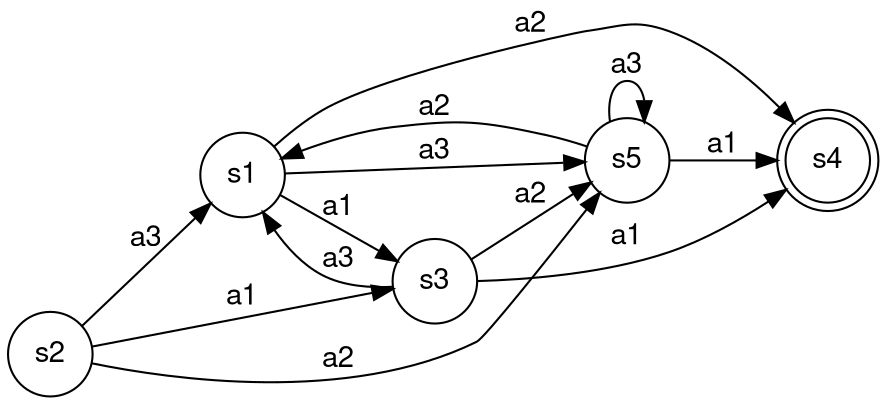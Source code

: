 digraph G { 
    fontname="Helvetica,Arial,sans-serif"
	node [fontname="Helvetica,Arial,sans-serif"]
	edge [fontname="Helvetica,Arial,sans-serif"]
	rankdir="LR";
    node [shape = doublecircle]; "s4"; 
	node [shape = circle];

    "s1" -> "s3" [label = "a1"];
    "s1" -> "s4" [label = "a2"];
    "s2" -> "s3" [label = "a1"];
    "s2" -> "s5" [label = "a2"];
    "s3" -> "s4" [label = "a1"];
    "s5" -> "s4" [label = "a1"];
    "s1" -> "s5" [label = "a3"];
    "s2" -> "s1" [label = "a3"];
    "s3" -> "s5" [label = "a2"];
    "s3" -> "s1" [label = "a3"];
    "s5" -> "s1" [label = "a2"];
    "s5" -> "s5" [label = "a3"];
}
